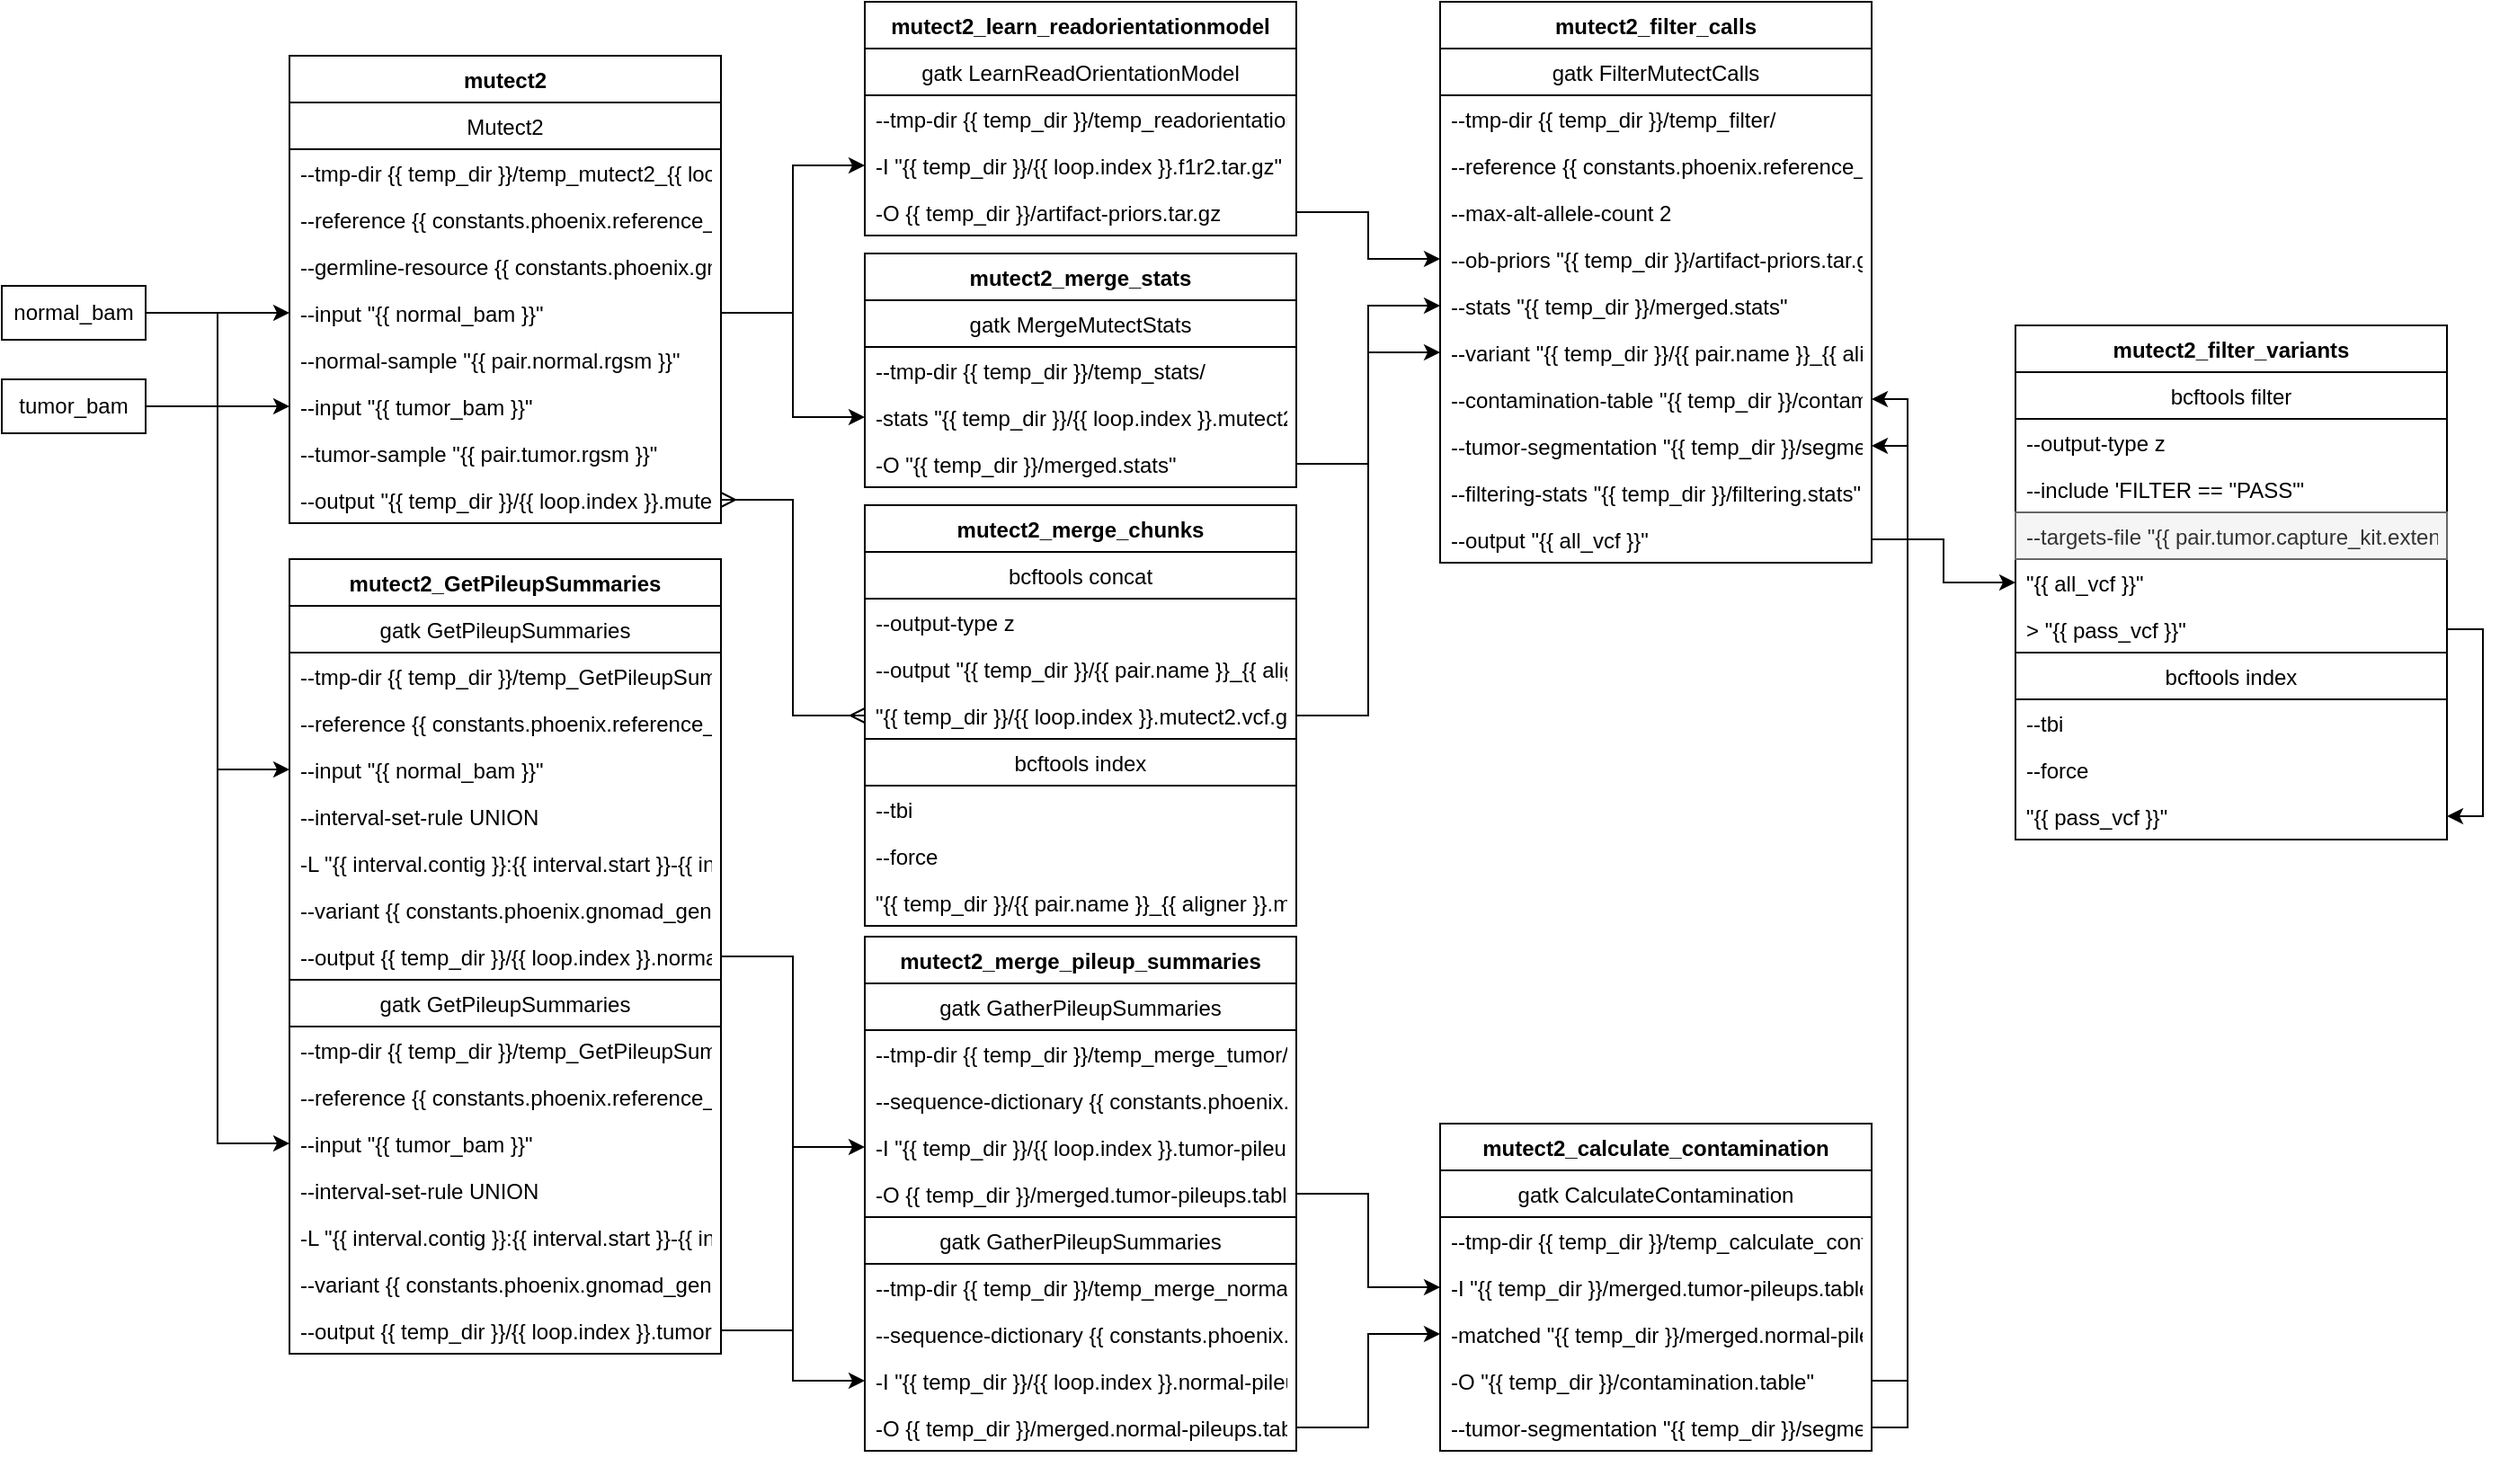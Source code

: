 <mxfile version="15.2.9" type="github">
  <diagram id="z2nhw6IkiNg6RQVJbCE1" name="Page-1">
    <mxGraphModel dx="1255" dy="1307" grid="1" gridSize="10" guides="1" tooltips="1" connect="1" arrows="1" fold="1" page="1" pageScale="1" pageWidth="1600" pageHeight="900" math="0" shadow="0">
      <root>
        <mxCell id="0" />
        <mxCell id="1" parent="0" />
        <mxCell id="TDv3wZ2uZHHhZxIfWn5h-1" style="edgeStyle=orthogonalEdgeStyle;rounded=0;orthogonalLoop=1;jettySize=auto;html=1;exitX=1;exitY=0.5;exitDx=0;exitDy=0;entryX=0;entryY=0.5;entryDx=0;entryDy=0;" parent="1" source="TDv3wZ2uZHHhZxIfWn5h-3" target="TDv3wZ2uZHHhZxIfWn5h-39" edge="1">
          <mxGeometry relative="1" as="geometry" />
        </mxCell>
        <mxCell id="TDv3wZ2uZHHhZxIfWn5h-2" style="edgeStyle=orthogonalEdgeStyle;rounded=0;orthogonalLoop=1;jettySize=auto;html=1;exitX=1;exitY=0.5;exitDx=0;exitDy=0;entryX=0;entryY=0.5;entryDx=0;entryDy=0;" parent="1" source="TDv3wZ2uZHHhZxIfWn5h-3" target="TDv3wZ2uZHHhZxIfWn5h-11" edge="1">
          <mxGeometry relative="1" as="geometry" />
        </mxCell>
        <mxCell id="TDv3wZ2uZHHhZxIfWn5h-3" value="normal_bam" style="whiteSpace=wrap;html=1;" parent="1" vertex="1">
          <mxGeometry x="40" y="198" width="80" height="30" as="geometry" />
        </mxCell>
        <mxCell id="TDv3wZ2uZHHhZxIfWn5h-4" style="edgeStyle=orthogonalEdgeStyle;rounded=0;orthogonalLoop=1;jettySize=auto;html=1;exitX=1;exitY=0.5;exitDx=0;exitDy=0;entryX=0;entryY=0.5;entryDx=0;entryDy=0;" parent="1" source="TDv3wZ2uZHHhZxIfWn5h-6" target="TDv3wZ2uZHHhZxIfWn5h-41" edge="1">
          <mxGeometry relative="1" as="geometry" />
        </mxCell>
        <mxCell id="TDv3wZ2uZHHhZxIfWn5h-5" style="edgeStyle=orthogonalEdgeStyle;rounded=0;orthogonalLoop=1;jettySize=auto;html=1;exitX=1;exitY=0.5;exitDx=0;exitDy=0;entryX=0;entryY=0.5;entryDx=0;entryDy=0;" parent="1" source="TDv3wZ2uZHHhZxIfWn5h-6" target="TDv3wZ2uZHHhZxIfWn5h-19" edge="1">
          <mxGeometry relative="1" as="geometry" />
        </mxCell>
        <mxCell id="TDv3wZ2uZHHhZxIfWn5h-6" value="tumor_bam" style="whiteSpace=wrap;html=1;" parent="1" vertex="1">
          <mxGeometry x="40" y="250" width="80" height="30" as="geometry" />
        </mxCell>
        <mxCell id="TDv3wZ2uZHHhZxIfWn5h-7" value="mutect2_GetPileupSummaries" style="swimlane;fontStyle=1;childLayout=stackLayout;horizontal=1;startSize=26;fillColor=none;horizontalStack=0;resizeParent=1;resizeParentMax=0;resizeLast=0;collapsible=1;marginBottom=0;" parent="1" vertex="1">
          <mxGeometry x="200" y="350" width="240" height="442" as="geometry">
            <mxRectangle x="200" y="350" width="200" height="26" as="alternateBounds" />
          </mxGeometry>
        </mxCell>
        <mxCell id="TDv3wZ2uZHHhZxIfWn5h-8" value="gatk GetPileupSummaries" style="swimlane;fontStyle=0;childLayout=stackLayout;horizontal=1;startSize=26;fillColor=none;horizontalStack=0;resizeParent=1;resizeParentMax=0;resizeLast=0;collapsible=1;marginBottom=0;" parent="TDv3wZ2uZHHhZxIfWn5h-7" vertex="1">
          <mxGeometry y="26" width="240" height="208" as="geometry" />
        </mxCell>
        <mxCell id="TDv3wZ2uZHHhZxIfWn5h-9" value="--tmp-dir {{ temp_dir }}/temp_GetPileupSummaries_normal_{{ loop.index }}/" style="text;strokeColor=none;fillColor=none;align=left;verticalAlign=top;spacingLeft=4;spacingRight=4;overflow=hidden;rotatable=0;points=[[0,0.5],[1,0.5]];portConstraint=eastwest;" parent="TDv3wZ2uZHHhZxIfWn5h-8" vertex="1">
          <mxGeometry y="26" width="240" height="26" as="geometry" />
        </mxCell>
        <mxCell id="TDv3wZ2uZHHhZxIfWn5h-10" value="--reference {{ constants.phoenix.reference_fasta }}" style="text;strokeColor=none;fillColor=none;align=left;verticalAlign=top;spacingLeft=4;spacingRight=4;overflow=hidden;rotatable=0;points=[[0,0.5],[1,0.5]];portConstraint=eastwest;" parent="TDv3wZ2uZHHhZxIfWn5h-8" vertex="1">
          <mxGeometry y="52" width="240" height="26" as="geometry" />
        </mxCell>
        <mxCell id="TDv3wZ2uZHHhZxIfWn5h-11" value="--input &quot;{{ normal_bam }}&quot;" style="text;strokeColor=none;fillColor=none;align=left;verticalAlign=top;spacingLeft=4;spacingRight=4;overflow=hidden;rotatable=0;points=[[0,0.5],[1,0.5]];portConstraint=eastwest;" parent="TDv3wZ2uZHHhZxIfWn5h-8" vertex="1">
          <mxGeometry y="78" width="240" height="26" as="geometry" />
        </mxCell>
        <mxCell id="TDv3wZ2uZHHhZxIfWn5h-12" value="--interval-set-rule UNION" style="text;strokeColor=none;fillColor=none;align=left;verticalAlign=top;spacingLeft=4;spacingRight=4;overflow=hidden;rotatable=0;points=[[0,0.5],[1,0.5]];portConstraint=eastwest;" parent="TDv3wZ2uZHHhZxIfWn5h-8" vertex="1">
          <mxGeometry y="104" width="240" height="26" as="geometry" />
        </mxCell>
        <mxCell id="TDv3wZ2uZHHhZxIfWn5h-13" value="-L &quot;{{ interval.contig }}:{{ interval.start }}-{{ interval.stop }}&quot;" style="text;strokeColor=none;fillColor=none;align=left;verticalAlign=top;spacingLeft=4;spacingRight=4;overflow=hidden;rotatable=0;points=[[0,0.5],[1,0.5]];portConstraint=eastwest;" parent="TDv3wZ2uZHHhZxIfWn5h-8" vertex="1">
          <mxGeometry y="130" width="240" height="26" as="geometry" />
        </mxCell>
        <mxCell id="TDv3wZ2uZHHhZxIfWn5h-14" value="--variant {{ constants.phoenix.gnomad_genome_mutect_contamination }}" style="text;strokeColor=none;fillColor=none;align=left;verticalAlign=top;spacingLeft=4;spacingRight=4;overflow=hidden;rotatable=0;points=[[0,0.5],[1,0.5]];portConstraint=eastwest;" parent="TDv3wZ2uZHHhZxIfWn5h-8" vertex="1">
          <mxGeometry y="156" width="240" height="26" as="geometry" />
        </mxCell>
        <mxCell id="TDv3wZ2uZHHhZxIfWn5h-15" value="--output {{ temp_dir }}/{{ loop.index }}.normal-pileups.table" style="text;strokeColor=none;fillColor=none;align=left;verticalAlign=top;spacingLeft=4;spacingRight=4;overflow=hidden;rotatable=0;points=[[0,0.5],[1,0.5]];portConstraint=eastwest;" parent="TDv3wZ2uZHHhZxIfWn5h-8" vertex="1">
          <mxGeometry y="182" width="240" height="26" as="geometry" />
        </mxCell>
        <mxCell id="TDv3wZ2uZHHhZxIfWn5h-16" value="gatk GetPileupSummaries" style="swimlane;fontStyle=0;childLayout=stackLayout;horizontal=1;startSize=26;fillColor=none;horizontalStack=0;resizeParent=1;resizeParentMax=0;resizeLast=0;collapsible=1;marginBottom=0;" parent="TDv3wZ2uZHHhZxIfWn5h-7" vertex="1">
          <mxGeometry y="234" width="240" height="208" as="geometry" />
        </mxCell>
        <mxCell id="TDv3wZ2uZHHhZxIfWn5h-17" value="--tmp-dir {{ temp_dir }}/temp_GetPileupSummaries_tumor_{{ loop.index }}/" style="text;strokeColor=none;fillColor=none;align=left;verticalAlign=top;spacingLeft=4;spacingRight=4;overflow=hidden;rotatable=0;points=[[0,0.5],[1,0.5]];portConstraint=eastwest;" parent="TDv3wZ2uZHHhZxIfWn5h-16" vertex="1">
          <mxGeometry y="26" width="240" height="26" as="geometry" />
        </mxCell>
        <mxCell id="TDv3wZ2uZHHhZxIfWn5h-18" value="--reference {{ constants.phoenix.reference_fasta }}" style="text;strokeColor=none;fillColor=none;align=left;verticalAlign=top;spacingLeft=4;spacingRight=4;overflow=hidden;rotatable=0;points=[[0,0.5],[1,0.5]];portConstraint=eastwest;" parent="TDv3wZ2uZHHhZxIfWn5h-16" vertex="1">
          <mxGeometry y="52" width="240" height="26" as="geometry" />
        </mxCell>
        <mxCell id="TDv3wZ2uZHHhZxIfWn5h-19" value="--input &quot;{{ tumor_bam }}&quot;" style="text;strokeColor=none;fillColor=none;align=left;verticalAlign=top;spacingLeft=4;spacingRight=4;overflow=hidden;rotatable=0;points=[[0,0.5],[1,0.5]];portConstraint=eastwest;" parent="TDv3wZ2uZHHhZxIfWn5h-16" vertex="1">
          <mxGeometry y="78" width="240" height="26" as="geometry" />
        </mxCell>
        <mxCell id="TDv3wZ2uZHHhZxIfWn5h-20" value="--interval-set-rule UNION" style="text;strokeColor=none;fillColor=none;align=left;verticalAlign=top;spacingLeft=4;spacingRight=4;overflow=hidden;rotatable=0;points=[[0,0.5],[1,0.5]];portConstraint=eastwest;" parent="TDv3wZ2uZHHhZxIfWn5h-16" vertex="1">
          <mxGeometry y="104" width="240" height="26" as="geometry" />
        </mxCell>
        <mxCell id="TDv3wZ2uZHHhZxIfWn5h-21" value="-L &quot;{{ interval.contig }}:{{ interval.start }}-{{ interval.stop }}&quot;" style="text;strokeColor=none;fillColor=none;align=left;verticalAlign=top;spacingLeft=4;spacingRight=4;overflow=hidden;rotatable=0;points=[[0,0.5],[1,0.5]];portConstraint=eastwest;" parent="TDv3wZ2uZHHhZxIfWn5h-16" vertex="1">
          <mxGeometry y="130" width="240" height="26" as="geometry" />
        </mxCell>
        <mxCell id="TDv3wZ2uZHHhZxIfWn5h-22" value="--variant {{ constants.phoenix.gnomad_genome_mutect_contamination }}" style="text;strokeColor=none;fillColor=none;align=left;verticalAlign=top;spacingLeft=4;spacingRight=4;overflow=hidden;rotatable=0;points=[[0,0.5],[1,0.5]];portConstraint=eastwest;" parent="TDv3wZ2uZHHhZxIfWn5h-16" vertex="1">
          <mxGeometry y="156" width="240" height="26" as="geometry" />
        </mxCell>
        <mxCell id="TDv3wZ2uZHHhZxIfWn5h-23" value="--output {{ temp_dir }}/{{ loop.index }}.tumor-pileups.table" style="text;strokeColor=none;fillColor=none;align=left;verticalAlign=top;spacingLeft=4;spacingRight=4;overflow=hidden;rotatable=0;points=[[0,0.5],[1,0.5]];portConstraint=eastwest;" parent="TDv3wZ2uZHHhZxIfWn5h-16" vertex="1">
          <mxGeometry y="182" width="240" height="26" as="geometry" />
        </mxCell>
        <mxCell id="TDv3wZ2uZHHhZxIfWn5h-24" value="mutect2_merge_chunks" style="swimlane;fontStyle=1;childLayout=stackLayout;horizontal=1;startSize=26;fillColor=none;horizontalStack=0;resizeParent=1;resizeParentMax=0;resizeLast=0;collapsible=1;marginBottom=0;direction=east;" parent="1" vertex="1">
          <mxGeometry x="520" y="320" width="240" height="234" as="geometry">
            <mxRectangle x="600" y="370" width="160" height="26" as="alternateBounds" />
          </mxGeometry>
        </mxCell>
        <mxCell id="TDv3wZ2uZHHhZxIfWn5h-25" value="bcftools concat" style="swimlane;fontStyle=0;childLayout=stackLayout;horizontal=1;startSize=26;fillColor=none;horizontalStack=0;resizeParent=1;resizeParentMax=0;resizeLast=0;collapsible=1;marginBottom=0;" parent="TDv3wZ2uZHHhZxIfWn5h-24" vertex="1">
          <mxGeometry y="26" width="240" height="104" as="geometry" />
        </mxCell>
        <mxCell id="TDv3wZ2uZHHhZxIfWn5h-26" value="--output-type z" style="text;strokeColor=none;fillColor=none;align=left;verticalAlign=top;spacingLeft=4;spacingRight=4;overflow=hidden;rotatable=0;points=[[0,0.5],[1,0.5]];portConstraint=eastwest;" parent="TDv3wZ2uZHHhZxIfWn5h-25" vertex="1">
          <mxGeometry y="26" width="240" height="26" as="geometry" />
        </mxCell>
        <mxCell id="TDv3wZ2uZHHhZxIfWn5h-27" value="--output &quot;{{ temp_dir }}/{{ pair.name }}_{{ aligner }}.mutect2.raw.vcf.gz&quot;" style="text;strokeColor=none;fillColor=none;align=left;verticalAlign=top;spacingLeft=4;spacingRight=4;overflow=hidden;rotatable=0;points=[[0,0.5],[1,0.5]];portConstraint=eastwest;" parent="TDv3wZ2uZHHhZxIfWn5h-25" vertex="1">
          <mxGeometry y="52" width="240" height="26" as="geometry" />
        </mxCell>
        <mxCell id="TDv3wZ2uZHHhZxIfWn5h-28" value="&quot;{{ temp_dir }}/{{ loop.index }}.mutect2.vcf.gz&quot;" style="text;strokeColor=none;fillColor=none;align=left;verticalAlign=top;spacingLeft=4;spacingRight=4;overflow=hidden;rotatable=0;points=[[0,0.5],[1,0.5]];portConstraint=eastwest;" parent="TDv3wZ2uZHHhZxIfWn5h-25" vertex="1">
          <mxGeometry y="78" width="240" height="26" as="geometry" />
        </mxCell>
        <mxCell id="TDv3wZ2uZHHhZxIfWn5h-29" value="bcftools index" style="swimlane;fontStyle=0;childLayout=stackLayout;horizontal=1;startSize=26;fillColor=none;horizontalStack=0;resizeParent=1;resizeParentMax=0;resizeLast=0;collapsible=1;marginBottom=0;" parent="TDv3wZ2uZHHhZxIfWn5h-24" vertex="1">
          <mxGeometry y="130" width="240" height="104" as="geometry">
            <mxRectangle y="52" width="315" height="26" as="alternateBounds" />
          </mxGeometry>
        </mxCell>
        <mxCell id="TDv3wZ2uZHHhZxIfWn5h-30" value="--tbi" style="text;strokeColor=none;fillColor=none;align=left;verticalAlign=top;spacingLeft=4;spacingRight=4;overflow=hidden;rotatable=0;points=[[0,0.5],[1,0.5]];portConstraint=eastwest;" parent="TDv3wZ2uZHHhZxIfWn5h-29" vertex="1">
          <mxGeometry y="26" width="240" height="26" as="geometry" />
        </mxCell>
        <mxCell id="TDv3wZ2uZHHhZxIfWn5h-31" value="--force" style="text;strokeColor=none;fillColor=none;align=left;verticalAlign=top;spacingLeft=4;spacingRight=4;overflow=hidden;rotatable=0;points=[[0,0.5],[1,0.5]];portConstraint=eastwest;" parent="TDv3wZ2uZHHhZxIfWn5h-29" vertex="1">
          <mxGeometry y="52" width="240" height="26" as="geometry" />
        </mxCell>
        <mxCell id="TDv3wZ2uZHHhZxIfWn5h-32" value="&quot;{{ temp_dir }}/{{ pair.name }}_{{ aligner }}.mutect2.raw.vcf.gz&quot;" style="text;strokeColor=none;fillColor=none;align=left;verticalAlign=top;spacingLeft=4;spacingRight=4;overflow=hidden;rotatable=0;points=[[0,0.5],[1,0.5]];portConstraint=eastwest;" parent="TDv3wZ2uZHHhZxIfWn5h-29" vertex="1">
          <mxGeometry y="78" width="240" height="26" as="geometry" />
        </mxCell>
        <mxCell id="TDv3wZ2uZHHhZxIfWn5h-33" style="edgeStyle=orthogonalEdgeStyle;rounded=0;orthogonalLoop=1;jettySize=auto;html=1;exitX=1;exitY=0.5;exitDx=0;exitDy=0;entryX=0;entryY=0.5;entryDx=0;entryDy=0;endArrow=ERmany;endFill=0;startArrow=ERmany;startFill=0;" parent="1" source="TDv3wZ2uZHHhZxIfWn5h-43" target="TDv3wZ2uZHHhZxIfWn5h-28" edge="1">
          <mxGeometry relative="1" as="geometry" />
        </mxCell>
        <mxCell id="TDv3wZ2uZHHhZxIfWn5h-34" value="mutect2" style="swimlane;fontStyle=1;childLayout=stackLayout;horizontal=1;startSize=26;fillColor=none;horizontalStack=0;resizeParent=1;resizeParentMax=0;resizeLast=0;collapsible=1;marginBottom=0;" parent="1" vertex="1">
          <mxGeometry x="200" y="70" width="240" height="260" as="geometry">
            <mxRectangle x="200" y="70" width="80" height="26" as="alternateBounds" />
          </mxGeometry>
        </mxCell>
        <mxCell id="TDv3wZ2uZHHhZxIfWn5h-35" value="Mutect2" style="swimlane;fontStyle=0;childLayout=stackLayout;horizontal=1;startSize=26;fillColor=none;horizontalStack=0;resizeParent=1;resizeParentMax=0;resizeLast=0;collapsible=1;marginBottom=0;direction=east;" parent="TDv3wZ2uZHHhZxIfWn5h-34" vertex="1">
          <mxGeometry y="26" width="240" height="234" as="geometry">
            <mxRectangle y="26" width="240" height="26" as="alternateBounds" />
          </mxGeometry>
        </mxCell>
        <mxCell id="TDv3wZ2uZHHhZxIfWn5h-36" value="--tmp-dir {{ temp_dir }}/temp_mutect2_{{ loop.index }}/" style="text;strokeColor=none;fillColor=none;align=left;verticalAlign=top;spacingLeft=4;spacingRight=4;overflow=hidden;rotatable=0;points=[[0,0.5],[1,0.5]];portConstraint=eastwest;" parent="TDv3wZ2uZHHhZxIfWn5h-35" vertex="1">
          <mxGeometry y="26" width="240" height="26" as="geometry" />
        </mxCell>
        <mxCell id="TDv3wZ2uZHHhZxIfWn5h-37" value="--reference {{ constants.phoenix.reference_fasta }}" style="text;strokeColor=none;fillColor=none;align=left;verticalAlign=top;spacingLeft=4;spacingRight=4;overflow=hidden;rotatable=0;points=[[0,0.5],[1,0.5]];portConstraint=eastwest;" parent="TDv3wZ2uZHHhZxIfWn5h-35" vertex="1">
          <mxGeometry y="52" width="240" height="26" as="geometry" />
        </mxCell>
        <mxCell id="TDv3wZ2uZHHhZxIfWn5h-38" value="--germline-resource {{ constants.phoenix.gnomad_genome_mutect_germlinereference }}" style="text;strokeColor=none;fillColor=none;align=left;verticalAlign=top;spacingLeft=4;spacingRight=4;overflow=hidden;rotatable=0;points=[[0,0.5],[1,0.5]];portConstraint=eastwest;" parent="TDv3wZ2uZHHhZxIfWn5h-35" vertex="1">
          <mxGeometry y="78" width="240" height="26" as="geometry" />
        </mxCell>
        <mxCell id="TDv3wZ2uZHHhZxIfWn5h-39" value="--input &quot;{{ normal_bam }}&quot;" style="text;strokeColor=none;fillColor=none;align=left;verticalAlign=top;spacingLeft=4;spacingRight=4;overflow=hidden;rotatable=0;points=[[0,0.5],[1,0.5]];portConstraint=eastwest;" parent="TDv3wZ2uZHHhZxIfWn5h-35" vertex="1">
          <mxGeometry y="104" width="240" height="26" as="geometry" />
        </mxCell>
        <mxCell id="TDv3wZ2uZHHhZxIfWn5h-40" value="--normal-sample &quot;{{ pair.normal.rgsm }}&quot;" style="text;strokeColor=none;fillColor=none;align=left;verticalAlign=top;spacingLeft=4;spacingRight=4;overflow=hidden;rotatable=0;points=[[0,0.5],[1,0.5]];portConstraint=eastwest;" parent="TDv3wZ2uZHHhZxIfWn5h-35" vertex="1">
          <mxGeometry y="130" width="240" height="26" as="geometry" />
        </mxCell>
        <mxCell id="TDv3wZ2uZHHhZxIfWn5h-41" value="--input &quot;{{ tumor_bam }}&quot;" style="text;strokeColor=none;fillColor=none;align=left;verticalAlign=top;spacingLeft=4;spacingRight=4;overflow=hidden;rotatable=0;points=[[0,0.5],[1,0.5]];portConstraint=eastwest;" parent="TDv3wZ2uZHHhZxIfWn5h-35" vertex="1">
          <mxGeometry y="156" width="240" height="26" as="geometry" />
        </mxCell>
        <mxCell id="TDv3wZ2uZHHhZxIfWn5h-42" value="--tumor-sample &quot;{{ pair.tumor.rgsm }}&quot;" style="text;strokeColor=none;fillColor=none;align=left;verticalAlign=top;spacingLeft=4;spacingRight=4;overflow=hidden;rotatable=0;points=[[0,0.5],[1,0.5]];portConstraint=eastwest;" parent="TDv3wZ2uZHHhZxIfWn5h-35" vertex="1">
          <mxGeometry y="182" width="240" height="26" as="geometry" />
        </mxCell>
        <mxCell id="TDv3wZ2uZHHhZxIfWn5h-43" value="--output &quot;{{ temp_dir }}/{{ loop.index }}.mutect2.vcf.gz&quot;" style="text;strokeColor=none;fillColor=none;align=left;verticalAlign=top;spacingLeft=4;spacingRight=4;overflow=hidden;rotatable=0;points=[[0,0.5],[1,0.5]];portConstraint=eastwest;" parent="TDv3wZ2uZHHhZxIfWn5h-35" vertex="1">
          <mxGeometry y="208" width="240" height="26" as="geometry" />
        </mxCell>
        <mxCell id="TDv3wZ2uZHHhZxIfWn5h-44" value="mutect2_merge_stats" style="swimlane;fontStyle=1;childLayout=stackLayout;horizontal=1;startSize=26;fillColor=none;horizontalStack=0;resizeParent=1;resizeParentMax=0;resizeLast=0;collapsible=1;marginBottom=0;direction=east;" parent="1" vertex="1">
          <mxGeometry x="520" y="180" width="240" height="130" as="geometry">
            <mxRectangle x="600" y="230" width="160" height="26" as="alternateBounds" />
          </mxGeometry>
        </mxCell>
        <mxCell id="TDv3wZ2uZHHhZxIfWn5h-45" value="gatk MergeMutectStats" style="swimlane;fontStyle=0;childLayout=stackLayout;horizontal=1;startSize=26;fillColor=none;horizontalStack=0;resizeParent=1;resizeParentMax=0;resizeLast=0;collapsible=1;marginBottom=0;" parent="TDv3wZ2uZHHhZxIfWn5h-44" vertex="1">
          <mxGeometry y="26" width="240" height="104" as="geometry" />
        </mxCell>
        <mxCell id="TDv3wZ2uZHHhZxIfWn5h-46" value="--tmp-dir {{ temp_dir }}/temp_stats/" style="text;strokeColor=none;fillColor=none;align=left;verticalAlign=top;spacingLeft=4;spacingRight=4;overflow=hidden;rotatable=0;points=[[0,0.5],[1,0.5]];portConstraint=eastwest;" parent="TDv3wZ2uZHHhZxIfWn5h-45" vertex="1">
          <mxGeometry y="26" width="240" height="26" as="geometry" />
        </mxCell>
        <mxCell id="TDv3wZ2uZHHhZxIfWn5h-47" value="-stats &quot;{{ temp_dir }}/{{ loop.index }}.mutect2.vcf.gz.stats&quot;" style="text;strokeColor=none;fillColor=none;align=left;verticalAlign=top;spacingLeft=4;spacingRight=4;overflow=hidden;rotatable=0;points=[[0,0.5],[1,0.5]];portConstraint=eastwest;" parent="TDv3wZ2uZHHhZxIfWn5h-45" vertex="1">
          <mxGeometry y="52" width="240" height="26" as="geometry" />
        </mxCell>
        <mxCell id="TDv3wZ2uZHHhZxIfWn5h-48" value="-O &quot;{{ temp_dir }}/merged.stats&quot;" style="text;strokeColor=none;fillColor=none;align=left;verticalAlign=top;spacingLeft=4;spacingRight=4;overflow=hidden;rotatable=0;points=[[0,0.5],[1,0.5]];portConstraint=eastwest;" parent="TDv3wZ2uZHHhZxIfWn5h-45" vertex="1">
          <mxGeometry y="78" width="240" height="26" as="geometry" />
        </mxCell>
        <mxCell id="TDv3wZ2uZHHhZxIfWn5h-49" style="edgeStyle=orthogonalEdgeStyle;rounded=0;orthogonalLoop=1;jettySize=auto;html=1;exitX=1;exitY=0.5;exitDx=0;exitDy=0;entryX=0;entryY=0.5;entryDx=0;entryDy=0;" parent="1" source="TDv3wZ2uZHHhZxIfWn5h-35" target="TDv3wZ2uZHHhZxIfWn5h-47" edge="1">
          <mxGeometry relative="1" as="geometry" />
        </mxCell>
        <mxCell id="TDv3wZ2uZHHhZxIfWn5h-50" value="mutect2_learn_readorientationmodel" style="swimlane;fontStyle=1;childLayout=stackLayout;horizontal=1;startSize=26;fillColor=none;horizontalStack=0;resizeParent=1;resizeParentMax=0;resizeLast=0;collapsible=1;marginBottom=0;direction=east;" parent="1" vertex="1">
          <mxGeometry x="520" y="40" width="240" height="130" as="geometry">
            <mxRectangle x="540" y="40" width="200" height="26" as="alternateBounds" />
          </mxGeometry>
        </mxCell>
        <mxCell id="TDv3wZ2uZHHhZxIfWn5h-51" value="gatk LearnReadOrientationModel" style="swimlane;fontStyle=0;childLayout=stackLayout;horizontal=1;startSize=26;fillColor=none;horizontalStack=0;resizeParent=1;resizeParentMax=0;resizeLast=0;collapsible=1;marginBottom=0;" parent="TDv3wZ2uZHHhZxIfWn5h-50" vertex="1">
          <mxGeometry y="26" width="240" height="104" as="geometry" />
        </mxCell>
        <mxCell id="TDv3wZ2uZHHhZxIfWn5h-52" value="--tmp-dir {{ temp_dir }}/temp_readorientationmodel/" style="text;strokeColor=none;fillColor=none;align=left;verticalAlign=top;spacingLeft=4;spacingRight=4;overflow=hidden;rotatable=0;points=[[0,0.5],[1,0.5]];portConstraint=eastwest;" parent="TDv3wZ2uZHHhZxIfWn5h-51" vertex="1">
          <mxGeometry y="26" width="240" height="26" as="geometry" />
        </mxCell>
        <mxCell id="TDv3wZ2uZHHhZxIfWn5h-53" value="-I &quot;{{ temp_dir }}/{{ loop.index }}.f1r2.tar.gz&quot;" style="text;strokeColor=none;fillColor=none;align=left;verticalAlign=top;spacingLeft=4;spacingRight=4;overflow=hidden;rotatable=0;points=[[0,0.5],[1,0.5]];portConstraint=eastwest;" parent="TDv3wZ2uZHHhZxIfWn5h-51" vertex="1">
          <mxGeometry y="52" width="240" height="26" as="geometry" />
        </mxCell>
        <mxCell id="TDv3wZ2uZHHhZxIfWn5h-54" value="-O {{ temp_dir }}/artifact-priors.tar.gz" style="text;strokeColor=none;fillColor=none;align=left;verticalAlign=top;spacingLeft=4;spacingRight=4;overflow=hidden;rotatable=0;points=[[0,0.5],[1,0.5]];portConstraint=eastwest;" parent="TDv3wZ2uZHHhZxIfWn5h-51" vertex="1">
          <mxGeometry y="78" width="240" height="26" as="geometry" />
        </mxCell>
        <mxCell id="TDv3wZ2uZHHhZxIfWn5h-55" value="mutect2_merge_pileup_summaries" style="swimlane;fontStyle=1;childLayout=stackLayout;horizontal=1;startSize=26;fillColor=none;horizontalStack=0;resizeParent=1;resizeParentMax=0;resizeLast=0;collapsible=1;marginBottom=0;" parent="1" vertex="1">
          <mxGeometry x="520" y="560" width="240" height="286" as="geometry">
            <mxRectangle x="520" y="560" width="200" height="26" as="alternateBounds" />
          </mxGeometry>
        </mxCell>
        <mxCell id="TDv3wZ2uZHHhZxIfWn5h-56" value="gatk GatherPileupSummaries" style="swimlane;fontStyle=0;childLayout=stackLayout;horizontal=1;startSize=26;fillColor=none;horizontalStack=0;resizeParent=1;resizeParentMax=0;resizeLast=0;collapsible=1;marginBottom=0;" parent="TDv3wZ2uZHHhZxIfWn5h-55" vertex="1">
          <mxGeometry y="26" width="240" height="130" as="geometry" />
        </mxCell>
        <mxCell id="TDv3wZ2uZHHhZxIfWn5h-57" value="--tmp-dir {{ temp_dir }}/temp_merge_tumor/" style="text;strokeColor=none;fillColor=none;align=left;verticalAlign=top;spacingLeft=4;spacingRight=4;overflow=hidden;rotatable=0;points=[[0,0.5],[1,0.5]];portConstraint=eastwest;" parent="TDv3wZ2uZHHhZxIfWn5h-56" vertex="1">
          <mxGeometry y="26" width="240" height="26" as="geometry" />
        </mxCell>
        <mxCell id="TDv3wZ2uZHHhZxIfWn5h-58" value="--sequence-dictionary {{ constants.phoenix.reference_dict }}" style="text;strokeColor=none;fillColor=none;align=left;verticalAlign=top;spacingLeft=4;spacingRight=4;overflow=hidden;rotatable=0;points=[[0,0.5],[1,0.5]];portConstraint=eastwest;" parent="TDv3wZ2uZHHhZxIfWn5h-56" vertex="1">
          <mxGeometry y="52" width="240" height="26" as="geometry" />
        </mxCell>
        <mxCell id="TDv3wZ2uZHHhZxIfWn5h-59" value="-I &quot;{{ temp_dir }}/{{ loop.index }}.tumor-pileups.table&quot;" style="text;strokeColor=none;fillColor=none;align=left;verticalAlign=top;spacingLeft=4;spacingRight=4;overflow=hidden;rotatable=0;points=[[0,0.5],[1,0.5]];portConstraint=eastwest;" parent="TDv3wZ2uZHHhZxIfWn5h-56" vertex="1">
          <mxGeometry y="78" width="240" height="26" as="geometry" />
        </mxCell>
        <mxCell id="TDv3wZ2uZHHhZxIfWn5h-60" value="-O {{ temp_dir }}/merged.tumor-pileups.table.tsv" style="text;strokeColor=none;fillColor=none;align=left;verticalAlign=top;spacingLeft=4;spacingRight=4;overflow=hidden;rotatable=0;points=[[0,0.5],[1,0.5]];portConstraint=eastwest;" parent="TDv3wZ2uZHHhZxIfWn5h-56" vertex="1">
          <mxGeometry y="104" width="240" height="26" as="geometry" />
        </mxCell>
        <mxCell id="TDv3wZ2uZHHhZxIfWn5h-61" value="gatk GatherPileupSummaries" style="swimlane;fontStyle=0;childLayout=stackLayout;horizontal=1;startSize=26;fillColor=none;horizontalStack=0;resizeParent=1;resizeParentMax=0;resizeLast=0;collapsible=1;marginBottom=0;" parent="TDv3wZ2uZHHhZxIfWn5h-55" vertex="1">
          <mxGeometry y="156" width="240" height="130" as="geometry" />
        </mxCell>
        <mxCell id="TDv3wZ2uZHHhZxIfWn5h-62" value="--tmp-dir {{ temp_dir }}/temp_merge_normal/" style="text;strokeColor=none;fillColor=none;align=left;verticalAlign=top;spacingLeft=4;spacingRight=4;overflow=hidden;rotatable=0;points=[[0,0.5],[1,0.5]];portConstraint=eastwest;" parent="TDv3wZ2uZHHhZxIfWn5h-61" vertex="1">
          <mxGeometry y="26" width="240" height="26" as="geometry" />
        </mxCell>
        <mxCell id="TDv3wZ2uZHHhZxIfWn5h-63" value="--sequence-dictionary {{ constants.phoenix.reference_dict }}" style="text;strokeColor=none;fillColor=none;align=left;verticalAlign=top;spacingLeft=4;spacingRight=4;overflow=hidden;rotatable=0;points=[[0,0.5],[1,0.5]];portConstraint=eastwest;" parent="TDv3wZ2uZHHhZxIfWn5h-61" vertex="1">
          <mxGeometry y="52" width="240" height="26" as="geometry" />
        </mxCell>
        <mxCell id="TDv3wZ2uZHHhZxIfWn5h-64" value="-I &quot;{{ temp_dir }}/{{ loop.index }}.normal-pileups.table&quot;" style="text;strokeColor=none;fillColor=none;align=left;verticalAlign=top;spacingLeft=4;spacingRight=4;overflow=hidden;rotatable=0;points=[[0,0.5],[1,0.5]];portConstraint=eastwest;" parent="TDv3wZ2uZHHhZxIfWn5h-61" vertex="1">
          <mxGeometry y="78" width="240" height="26" as="geometry" />
        </mxCell>
        <mxCell id="TDv3wZ2uZHHhZxIfWn5h-65" value="-O {{ temp_dir }}/merged.normal-pileups.table.tsv" style="text;strokeColor=none;fillColor=none;align=left;verticalAlign=top;spacingLeft=4;spacingRight=4;overflow=hidden;rotatable=0;points=[[0,0.5],[1,0.5]];portConstraint=eastwest;" parent="TDv3wZ2uZHHhZxIfWn5h-61" vertex="1">
          <mxGeometry y="104" width="240" height="26" as="geometry" />
        </mxCell>
        <mxCell id="TDv3wZ2uZHHhZxIfWn5h-66" value="mutect2_calculate_contamination" style="swimlane;fontStyle=1;childLayout=stackLayout;horizontal=1;startSize=26;fillColor=none;horizontalStack=0;resizeParent=1;resizeParentMax=0;resizeLast=0;collapsible=1;marginBottom=0;direction=east;" parent="1" vertex="1">
          <mxGeometry x="840" y="664" width="240" height="182" as="geometry">
            <mxRectangle x="910" y="560" width="200" height="26" as="alternateBounds" />
          </mxGeometry>
        </mxCell>
        <mxCell id="TDv3wZ2uZHHhZxIfWn5h-67" value="gatk CalculateContamination" style="swimlane;fontStyle=0;childLayout=stackLayout;horizontal=1;startSize=26;fillColor=none;horizontalStack=0;resizeParent=1;resizeParentMax=0;resizeLast=0;collapsible=1;marginBottom=0;" parent="TDv3wZ2uZHHhZxIfWn5h-66" vertex="1">
          <mxGeometry y="26" width="240" height="156" as="geometry" />
        </mxCell>
        <mxCell id="TDv3wZ2uZHHhZxIfWn5h-68" value="--tmp-dir {{ temp_dir }}/temp_calculate_contamination/" style="text;strokeColor=none;fillColor=none;align=left;verticalAlign=top;spacingLeft=4;spacingRight=4;overflow=hidden;rotatable=0;points=[[0,0.5],[1,0.5]];portConstraint=eastwest;" parent="TDv3wZ2uZHHhZxIfWn5h-67" vertex="1">
          <mxGeometry y="26" width="240" height="26" as="geometry" />
        </mxCell>
        <mxCell id="TDv3wZ2uZHHhZxIfWn5h-69" value="-I &quot;{{ temp_dir }}/merged.tumor-pileups.table.tsv&quot;" style="text;strokeColor=none;fillColor=none;align=left;verticalAlign=top;spacingLeft=4;spacingRight=4;overflow=hidden;rotatable=0;points=[[0,0.5],[1,0.5]];portConstraint=eastwest;" parent="TDv3wZ2uZHHhZxIfWn5h-67" vertex="1">
          <mxGeometry y="52" width="240" height="26" as="geometry" />
        </mxCell>
        <mxCell id="TDv3wZ2uZHHhZxIfWn5h-70" value="-matched &quot;{{ temp_dir }}/merged.normal-pileups.table.tsv&quot;" style="text;strokeColor=none;fillColor=none;align=left;verticalAlign=top;spacingLeft=4;spacingRight=4;overflow=hidden;rotatable=0;points=[[0,0.5],[1,0.5]];portConstraint=eastwest;" parent="TDv3wZ2uZHHhZxIfWn5h-67" vertex="1">
          <mxGeometry y="78" width="240" height="26" as="geometry" />
        </mxCell>
        <mxCell id="TDv3wZ2uZHHhZxIfWn5h-71" value="-O &quot;{{ temp_dir }}/contamination.table&quot;" style="text;strokeColor=none;fillColor=none;align=left;verticalAlign=top;spacingLeft=4;spacingRight=4;overflow=hidden;rotatable=0;points=[[0,0.5],[1,0.5]];portConstraint=eastwest;" parent="TDv3wZ2uZHHhZxIfWn5h-67" vertex="1">
          <mxGeometry y="104" width="240" height="26" as="geometry" />
        </mxCell>
        <mxCell id="TDv3wZ2uZHHhZxIfWn5h-72" value="--tumor-segmentation &quot;{{ temp_dir }}/segments.table&quot;" style="text;strokeColor=none;fillColor=none;align=left;verticalAlign=top;spacingLeft=4;spacingRight=4;overflow=hidden;rotatable=0;points=[[0,0.5],[1,0.5]];portConstraint=eastwest;" parent="TDv3wZ2uZHHhZxIfWn5h-67" vertex="1">
          <mxGeometry y="130" width="240" height="26" as="geometry" />
        </mxCell>
        <mxCell id="TDv3wZ2uZHHhZxIfWn5h-73" value="mutect2_filter_calls" style="swimlane;fontStyle=1;childLayout=stackLayout;horizontal=1;startSize=26;fillColor=none;horizontalStack=0;resizeParent=1;resizeParentMax=0;resizeLast=0;collapsible=1;marginBottom=0;direction=east;" parent="1" vertex="1">
          <mxGeometry x="840" y="40" width="240" height="312" as="geometry">
            <mxRectangle x="1190" y="120" width="130" height="26" as="alternateBounds" />
          </mxGeometry>
        </mxCell>
        <mxCell id="TDv3wZ2uZHHhZxIfWn5h-74" value="gatk FilterMutectCalls" style="swimlane;fontStyle=0;childLayout=stackLayout;horizontal=1;startSize=26;fillColor=none;horizontalStack=0;resizeParent=1;resizeParentMax=0;resizeLast=0;collapsible=1;marginBottom=0;" parent="TDv3wZ2uZHHhZxIfWn5h-73" vertex="1">
          <mxGeometry y="26" width="240" height="286" as="geometry" />
        </mxCell>
        <mxCell id="TDv3wZ2uZHHhZxIfWn5h-75" value="--tmp-dir {{ temp_dir }}/temp_filter/" style="text;strokeColor=none;fillColor=none;align=left;verticalAlign=top;spacingLeft=4;spacingRight=4;overflow=hidden;rotatable=0;points=[[0,0.5],[1,0.5]];portConstraint=eastwest;" parent="TDv3wZ2uZHHhZxIfWn5h-74" vertex="1">
          <mxGeometry y="26" width="240" height="26" as="geometry" />
        </mxCell>
        <mxCell id="TDv3wZ2uZHHhZxIfWn5h-76" value="--reference {{ constants.phoenix.reference_fasta }}" style="text;strokeColor=none;fillColor=none;align=left;verticalAlign=top;spacingLeft=4;spacingRight=4;overflow=hidden;rotatable=0;points=[[0,0.5],[1,0.5]];portConstraint=eastwest;" parent="TDv3wZ2uZHHhZxIfWn5h-74" vertex="1">
          <mxGeometry y="52" width="240" height="26" as="geometry" />
        </mxCell>
        <mxCell id="TDv3wZ2uZHHhZxIfWn5h-77" value="--max-alt-allele-count 2" style="text;strokeColor=none;fillColor=none;align=left;verticalAlign=top;spacingLeft=4;spacingRight=4;overflow=hidden;rotatable=0;points=[[0,0.5],[1,0.5]];portConstraint=eastwest;" parent="TDv3wZ2uZHHhZxIfWn5h-74" vertex="1">
          <mxGeometry y="78" width="240" height="26" as="geometry" />
        </mxCell>
        <mxCell id="TDv3wZ2uZHHhZxIfWn5h-78" value="--ob-priors &quot;{{ temp_dir }}/artifact-priors.tar.gz&quot;" style="text;strokeColor=none;fillColor=none;align=left;verticalAlign=top;spacingLeft=4;spacingRight=4;overflow=hidden;rotatable=0;points=[[0,0.5],[1,0.5]];portConstraint=eastwest;" parent="TDv3wZ2uZHHhZxIfWn5h-74" vertex="1">
          <mxGeometry y="104" width="240" height="26" as="geometry" />
        </mxCell>
        <mxCell id="TDv3wZ2uZHHhZxIfWn5h-79" value="--stats &quot;{{ temp_dir }}/merged.stats&quot;" style="text;strokeColor=none;fillColor=none;align=left;verticalAlign=top;spacingLeft=4;spacingRight=4;overflow=hidden;rotatable=0;points=[[0,0.5],[1,0.5]];portConstraint=eastwest;" parent="TDv3wZ2uZHHhZxIfWn5h-74" vertex="1">
          <mxGeometry y="130" width="240" height="26" as="geometry" />
        </mxCell>
        <mxCell id="TDv3wZ2uZHHhZxIfWn5h-80" value="--variant &quot;{{ temp_dir }}/{{ pair.name }}_{{ aligner }}.mutect2.raw.vcf.gz&quot;" style="text;strokeColor=none;fillColor=none;align=left;verticalAlign=top;spacingLeft=4;spacingRight=4;overflow=hidden;rotatable=0;points=[[0,0.5],[1,0.5]];portConstraint=eastwest;" parent="TDv3wZ2uZHHhZxIfWn5h-74" vertex="1">
          <mxGeometry y="156" width="240" height="26" as="geometry" />
        </mxCell>
        <mxCell id="TDv3wZ2uZHHhZxIfWn5h-81" value="--contamination-table &quot;{{ temp_dir }}/contamination.table&quot;" style="text;strokeColor=none;fillColor=none;align=left;verticalAlign=top;spacingLeft=4;spacingRight=4;overflow=hidden;rotatable=0;points=[[0,0.5],[1,0.5]];portConstraint=eastwest;" parent="TDv3wZ2uZHHhZxIfWn5h-74" vertex="1">
          <mxGeometry y="182" width="240" height="26" as="geometry" />
        </mxCell>
        <mxCell id="TDv3wZ2uZHHhZxIfWn5h-82" value="--tumor-segmentation &quot;{{ temp_dir }}/segments.table&quot;" style="text;strokeColor=none;fillColor=none;align=left;verticalAlign=top;spacingLeft=4;spacingRight=4;overflow=hidden;rotatable=0;points=[[0,0.5],[1,0.5]];portConstraint=eastwest;" parent="TDv3wZ2uZHHhZxIfWn5h-74" vertex="1">
          <mxGeometry y="208" width="240" height="26" as="geometry" />
        </mxCell>
        <mxCell id="TDv3wZ2uZHHhZxIfWn5h-83" value="--filtering-stats &quot;{{ temp_dir }}/filtering.stats&quot;" style="text;strokeColor=none;fillColor=none;align=left;verticalAlign=top;spacingLeft=4;spacingRight=4;overflow=hidden;rotatable=0;points=[[0,0.5],[1,0.5]];portConstraint=eastwest;" parent="TDv3wZ2uZHHhZxIfWn5h-74" vertex="1">
          <mxGeometry y="234" width="240" height="26" as="geometry" />
        </mxCell>
        <mxCell id="TDv3wZ2uZHHhZxIfWn5h-84" value="--output &quot;{{ all_vcf }}&quot;" style="text;strokeColor=none;fillColor=none;align=left;verticalAlign=top;spacingLeft=4;spacingRight=4;overflow=hidden;rotatable=0;points=[[0,0.5],[1,0.5]];portConstraint=eastwest;" parent="TDv3wZ2uZHHhZxIfWn5h-74" vertex="1">
          <mxGeometry y="260" width="240" height="26" as="geometry" />
        </mxCell>
        <mxCell id="TDv3wZ2uZHHhZxIfWn5h-85" value="mutect2_filter_variants" style="swimlane;fontStyle=1;childLayout=stackLayout;horizontal=1;startSize=26;fillColor=none;horizontalStack=0;resizeParent=1;resizeParentMax=0;resizeLast=0;collapsible=1;marginBottom=0;direction=east;" parent="1" vertex="1">
          <mxGeometry x="1160" y="220" width="240" height="286" as="geometry">
            <mxRectangle x="1190" y="480" width="130" height="26" as="alternateBounds" />
          </mxGeometry>
        </mxCell>
        <mxCell id="TDv3wZ2uZHHhZxIfWn5h-86" value="bcftools filter" style="swimlane;fontStyle=0;childLayout=stackLayout;horizontal=1;startSize=26;fillColor=none;horizontalStack=0;resizeParent=1;resizeParentMax=0;resizeLast=0;collapsible=1;marginBottom=0;" parent="TDv3wZ2uZHHhZxIfWn5h-85" vertex="1">
          <mxGeometry y="26" width="240" height="260" as="geometry">
            <mxRectangle y="78" width="315" height="26" as="alternateBounds" />
          </mxGeometry>
        </mxCell>
        <mxCell id="TDv3wZ2uZHHhZxIfWn5h-87" value="--output-type z" style="text;strokeColor=none;fillColor=none;align=left;verticalAlign=top;spacingLeft=4;spacingRight=4;overflow=hidden;rotatable=0;points=[[0,0.5],[1,0.5]];portConstraint=eastwest;" parent="TDv3wZ2uZHHhZxIfWn5h-86" vertex="1">
          <mxGeometry y="26" width="240" height="26" as="geometry" />
        </mxCell>
        <mxCell id="TDv3wZ2uZHHhZxIfWn5h-88" value="--include &#39;FILTER == &quot;PASS&quot;&#39;" style="text;strokeColor=none;fillColor=none;align=left;verticalAlign=top;spacingLeft=4;spacingRight=4;overflow=hidden;rotatable=0;points=[[0,0.5],[1,0.5]];portConstraint=eastwest;" parent="TDv3wZ2uZHHhZxIfWn5h-86" vertex="1">
          <mxGeometry y="52" width="240" height="26" as="geometry" />
        </mxCell>
        <mxCell id="TDv3wZ2uZHHhZxIfWn5h-89" value="--targets-file &quot;{{ pair.tumor.capture_kit.extended_bed }}&quot;" style="text;fillColor=#f5f5f5;align=left;verticalAlign=top;spacingLeft=4;spacingRight=4;overflow=hidden;rotatable=0;points=[[0,0.5],[1,0.5]];portConstraint=eastwest;fontColor=#333333;strokeColor=#666666;" parent="TDv3wZ2uZHHhZxIfWn5h-86" vertex="1">
          <mxGeometry y="78" width="240" height="26" as="geometry" />
        </mxCell>
        <mxCell id="TDv3wZ2uZHHhZxIfWn5h-90" value="&quot;{{ all_vcf }}&quot;" style="text;strokeColor=none;fillColor=none;align=left;verticalAlign=top;spacingLeft=4;spacingRight=4;overflow=hidden;rotatable=0;points=[[0,0.5],[1,0.5]];portConstraint=eastwest;" parent="TDv3wZ2uZHHhZxIfWn5h-86" vertex="1">
          <mxGeometry y="104" width="240" height="26" as="geometry" />
        </mxCell>
        <mxCell id="TDv3wZ2uZHHhZxIfWn5h-91" style="edgeStyle=orthogonalEdgeStyle;rounded=0;orthogonalLoop=1;jettySize=auto;html=1;exitX=1;exitY=0.5;exitDx=0;exitDy=0;entryX=1;entryY=0.5;entryDx=0;entryDy=0;" parent="TDv3wZ2uZHHhZxIfWn5h-86" source="TDv3wZ2uZHHhZxIfWn5h-92" target="TDv3wZ2uZHHhZxIfWn5h-96" edge="1">
          <mxGeometry relative="1" as="geometry" />
        </mxCell>
        <mxCell id="TDv3wZ2uZHHhZxIfWn5h-92" value="&gt; &quot;{{ pass_vcf }}&quot;" style="text;strokeColor=none;fillColor=none;align=left;verticalAlign=top;spacingLeft=4;spacingRight=4;overflow=hidden;rotatable=0;points=[[0,0.5],[1,0.5]];portConstraint=eastwest;" parent="TDv3wZ2uZHHhZxIfWn5h-86" vertex="1">
          <mxGeometry y="130" width="240" height="26" as="geometry" />
        </mxCell>
        <mxCell id="TDv3wZ2uZHHhZxIfWn5h-93" value="bcftools index" style="swimlane;fontStyle=0;childLayout=stackLayout;horizontal=1;startSize=26;fillColor=none;horizontalStack=0;resizeParent=1;resizeParentMax=0;resizeLast=0;collapsible=1;marginBottom=0;" parent="TDv3wZ2uZHHhZxIfWn5h-86" vertex="1">
          <mxGeometry y="156" width="240" height="104" as="geometry" />
        </mxCell>
        <mxCell id="TDv3wZ2uZHHhZxIfWn5h-94" value="--tbi" style="text;strokeColor=none;fillColor=none;align=left;verticalAlign=top;spacingLeft=4;spacingRight=4;overflow=hidden;rotatable=0;points=[[0,0.5],[1,0.5]];portConstraint=eastwest;" parent="TDv3wZ2uZHHhZxIfWn5h-93" vertex="1">
          <mxGeometry y="26" width="240" height="26" as="geometry" />
        </mxCell>
        <mxCell id="TDv3wZ2uZHHhZxIfWn5h-95" value="--force" style="text;strokeColor=none;fillColor=none;align=left;verticalAlign=top;spacingLeft=4;spacingRight=4;overflow=hidden;rotatable=0;points=[[0,0.5],[1,0.5]];portConstraint=eastwest;" parent="TDv3wZ2uZHHhZxIfWn5h-93" vertex="1">
          <mxGeometry y="52" width="240" height="26" as="geometry" />
        </mxCell>
        <mxCell id="TDv3wZ2uZHHhZxIfWn5h-96" value="&quot;{{ pass_vcf }}&quot;" style="text;strokeColor=none;fillColor=none;align=left;verticalAlign=top;spacingLeft=4;spacingRight=4;overflow=hidden;rotatable=0;points=[[0,0.5],[1,0.5]];portConstraint=eastwest;" parent="TDv3wZ2uZHHhZxIfWn5h-93" vertex="1">
          <mxGeometry y="78" width="240" height="26" as="geometry" />
        </mxCell>
        <mxCell id="TDv3wZ2uZHHhZxIfWn5h-97" style="edgeStyle=orthogonalEdgeStyle;rounded=0;orthogonalLoop=1;jettySize=auto;html=1;exitX=1;exitY=0.5;exitDx=0;exitDy=0;entryX=0;entryY=0.5;entryDx=0;entryDy=0;" parent="1" source="TDv3wZ2uZHHhZxIfWn5h-15" target="TDv3wZ2uZHHhZxIfWn5h-64" edge="1">
          <mxGeometry relative="1" as="geometry" />
        </mxCell>
        <mxCell id="TDv3wZ2uZHHhZxIfWn5h-98" style="edgeStyle=orthogonalEdgeStyle;rounded=0;orthogonalLoop=1;jettySize=auto;html=1;exitX=1;exitY=0.5;exitDx=0;exitDy=0;entryX=0;entryY=0.5;entryDx=0;entryDy=0;" parent="1" source="TDv3wZ2uZHHhZxIfWn5h-23" target="TDv3wZ2uZHHhZxIfWn5h-59" edge="1">
          <mxGeometry relative="1" as="geometry" />
        </mxCell>
        <mxCell id="TDv3wZ2uZHHhZxIfWn5h-99" style="edgeStyle=orthogonalEdgeStyle;rounded=0;orthogonalLoop=1;jettySize=auto;html=1;exitX=1;exitY=0.5;exitDx=0;exitDy=0;entryX=0;entryY=0.5;entryDx=0;entryDy=0;" parent="1" source="TDv3wZ2uZHHhZxIfWn5h-35" target="TDv3wZ2uZHHhZxIfWn5h-53" edge="1">
          <mxGeometry relative="1" as="geometry" />
        </mxCell>
        <mxCell id="TDv3wZ2uZHHhZxIfWn5h-100" style="edgeStyle=orthogonalEdgeStyle;rounded=0;orthogonalLoop=1;jettySize=auto;html=1;exitX=1;exitY=0.5;exitDx=0;exitDy=0;entryX=0;entryY=0.5;entryDx=0;entryDy=0;" parent="1" source="TDv3wZ2uZHHhZxIfWn5h-60" target="TDv3wZ2uZHHhZxIfWn5h-69" edge="1">
          <mxGeometry relative="1" as="geometry" />
        </mxCell>
        <mxCell id="TDv3wZ2uZHHhZxIfWn5h-101" style="edgeStyle=orthogonalEdgeStyle;rounded=0;orthogonalLoop=1;jettySize=auto;html=1;exitX=1;exitY=0.5;exitDx=0;exitDy=0;entryX=0;entryY=0.5;entryDx=0;entryDy=0;" parent="1" source="TDv3wZ2uZHHhZxIfWn5h-54" target="TDv3wZ2uZHHhZxIfWn5h-78" edge="1">
          <mxGeometry relative="1" as="geometry" />
        </mxCell>
        <mxCell id="TDv3wZ2uZHHhZxIfWn5h-102" style="edgeStyle=orthogonalEdgeStyle;rounded=0;orthogonalLoop=1;jettySize=auto;html=1;exitX=1;exitY=0.5;exitDx=0;exitDy=0;entryX=0;entryY=0.5;entryDx=0;entryDy=0;" parent="1" source="TDv3wZ2uZHHhZxIfWn5h-28" target="TDv3wZ2uZHHhZxIfWn5h-80" edge="1">
          <mxGeometry relative="1" as="geometry" />
        </mxCell>
        <mxCell id="TDv3wZ2uZHHhZxIfWn5h-103" style="edgeStyle=orthogonalEdgeStyle;rounded=0;orthogonalLoop=1;jettySize=auto;html=1;exitX=1;exitY=0.5;exitDx=0;exitDy=0;entryX=0;entryY=0.5;entryDx=0;entryDy=0;" parent="1" source="TDv3wZ2uZHHhZxIfWn5h-48" target="TDv3wZ2uZHHhZxIfWn5h-79" edge="1">
          <mxGeometry relative="1" as="geometry" />
        </mxCell>
        <mxCell id="TDv3wZ2uZHHhZxIfWn5h-104" style="edgeStyle=orthogonalEdgeStyle;rounded=0;orthogonalLoop=1;jettySize=auto;html=1;exitX=1;exitY=0.5;exitDx=0;exitDy=0;entryX=0;entryY=0.5;entryDx=0;entryDy=0;" parent="1" source="TDv3wZ2uZHHhZxIfWn5h-65" target="TDv3wZ2uZHHhZxIfWn5h-70" edge="1">
          <mxGeometry relative="1" as="geometry" />
        </mxCell>
        <mxCell id="TDv3wZ2uZHHhZxIfWn5h-105" style="edgeStyle=orthogonalEdgeStyle;rounded=0;orthogonalLoop=1;jettySize=auto;html=1;exitX=1;exitY=0.5;exitDx=0;exitDy=0;entryX=1;entryY=0.5;entryDx=0;entryDy=0;" parent="1" source="TDv3wZ2uZHHhZxIfWn5h-71" target="TDv3wZ2uZHHhZxIfWn5h-81" edge="1">
          <mxGeometry relative="1" as="geometry" />
        </mxCell>
        <mxCell id="TDv3wZ2uZHHhZxIfWn5h-106" style="edgeStyle=orthogonalEdgeStyle;rounded=0;orthogonalLoop=1;jettySize=auto;html=1;exitX=1;exitY=0.5;exitDx=0;exitDy=0;entryX=1;entryY=0.5;entryDx=0;entryDy=0;" parent="1" source="TDv3wZ2uZHHhZxIfWn5h-72" target="TDv3wZ2uZHHhZxIfWn5h-82" edge="1">
          <mxGeometry relative="1" as="geometry" />
        </mxCell>
        <mxCell id="TDv3wZ2uZHHhZxIfWn5h-107" style="edgeStyle=orthogonalEdgeStyle;rounded=0;orthogonalLoop=1;jettySize=auto;html=1;exitX=1;exitY=0.5;exitDx=0;exitDy=0;entryX=0;entryY=0.5;entryDx=0;entryDy=0;" parent="1" source="TDv3wZ2uZHHhZxIfWn5h-84" target="TDv3wZ2uZHHhZxIfWn5h-90" edge="1">
          <mxGeometry relative="1" as="geometry" />
        </mxCell>
      </root>
    </mxGraphModel>
  </diagram>
</mxfile>
